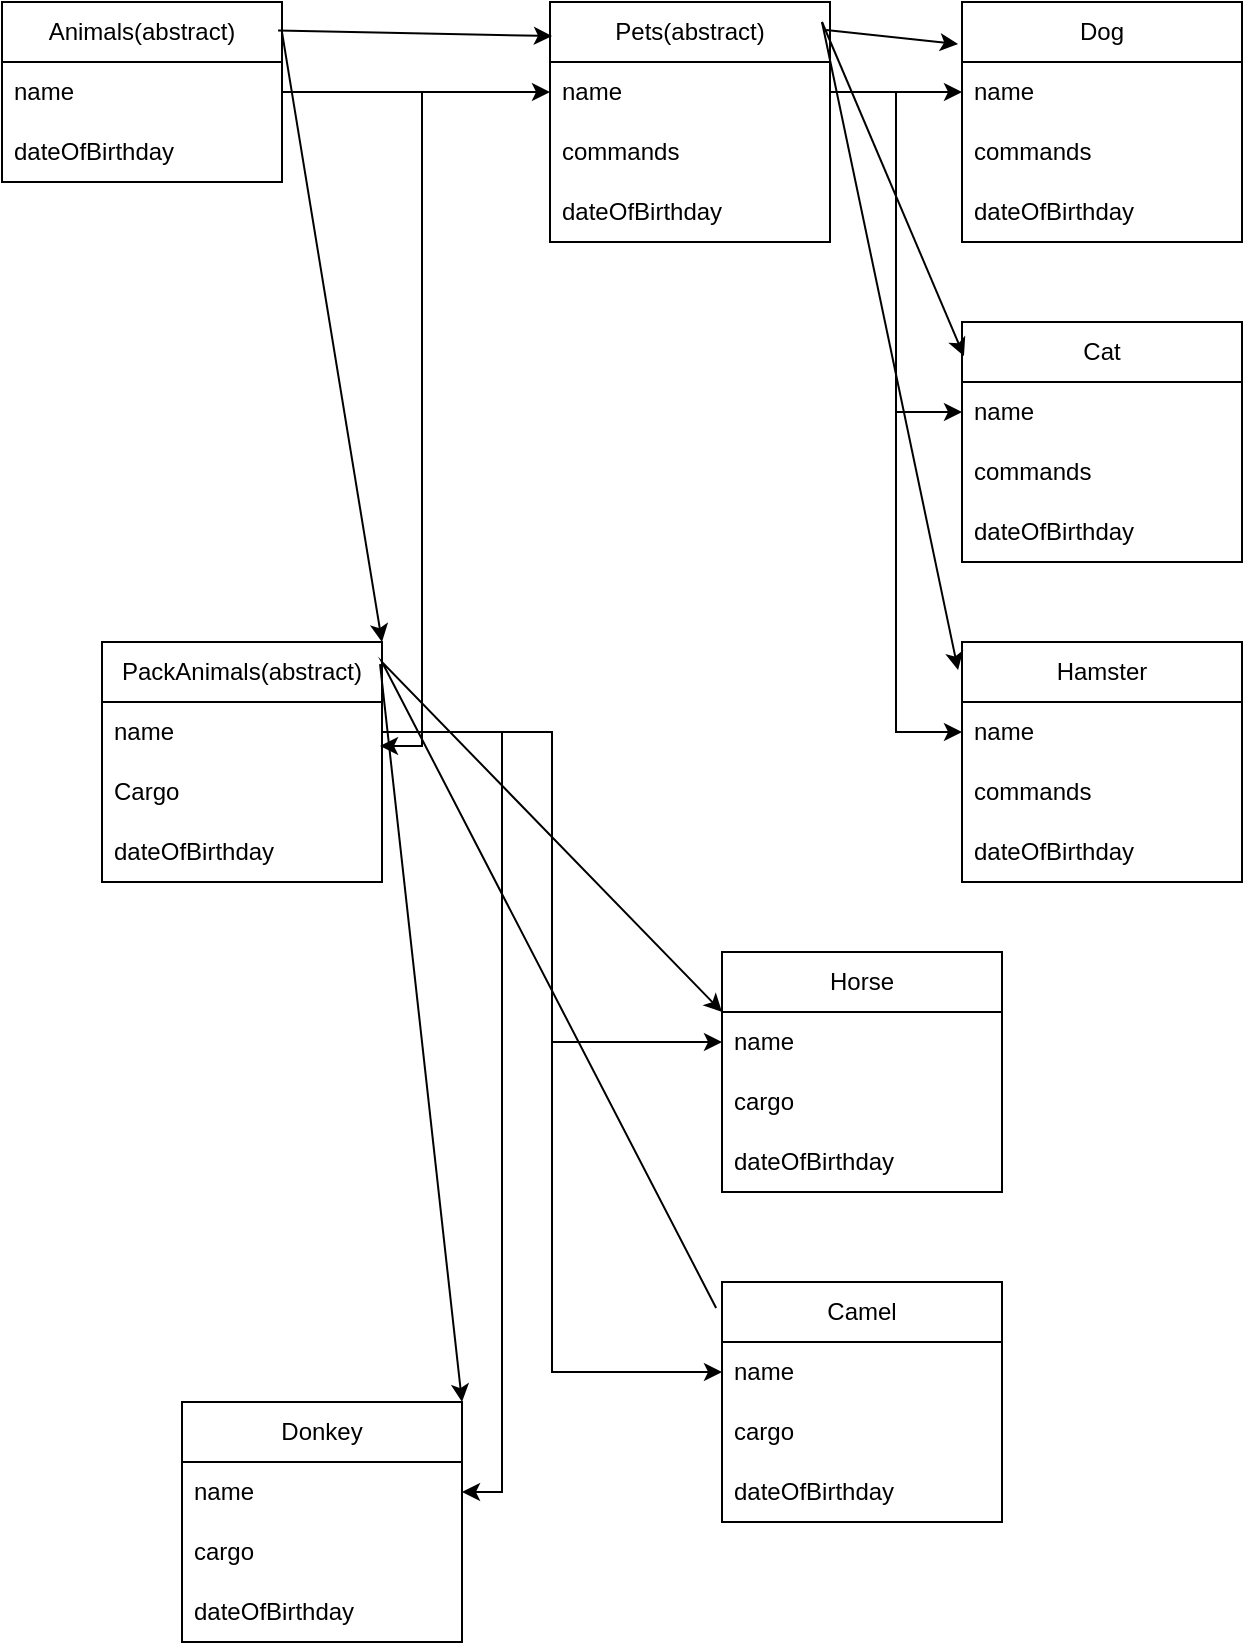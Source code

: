 <mxfile version="24.2.5" type="device">
  <diagram name="Страница — 1" id="hFZ13BAlS2-cvvxoZXJ-">
    <mxGraphModel dx="1098" dy="820" grid="1" gridSize="10" guides="1" tooltips="1" connect="1" arrows="1" fold="1" page="1" pageScale="1" pageWidth="827" pageHeight="1169" math="0" shadow="0">
      <root>
        <mxCell id="0" />
        <mxCell id="1" parent="0" />
        <mxCell id="b75WFdXAqPUG9nCN2YVo-1" value="Animals(abstract)" style="swimlane;fontStyle=0;childLayout=stackLayout;horizontal=1;startSize=30;horizontalStack=0;resizeParent=1;resizeParentMax=0;resizeLast=0;collapsible=1;marginBottom=0;whiteSpace=wrap;html=1;" parent="1" vertex="1">
          <mxGeometry y="80" width="140" height="90" as="geometry" />
        </mxCell>
        <mxCell id="b75WFdXAqPUG9nCN2YVo-2" value="name" style="text;strokeColor=none;fillColor=none;align=left;verticalAlign=middle;spacingLeft=4;spacingRight=4;overflow=hidden;points=[[0,0.5],[1,0.5]];portConstraint=eastwest;rotatable=0;whiteSpace=wrap;html=1;" parent="b75WFdXAqPUG9nCN2YVo-1" vertex="1">
          <mxGeometry y="30" width="140" height="30" as="geometry" />
        </mxCell>
        <mxCell id="b75WFdXAqPUG9nCN2YVo-4" value="dateOfBirthday" style="text;strokeColor=none;fillColor=none;align=left;verticalAlign=middle;spacingLeft=4;spacingRight=4;overflow=hidden;points=[[0,0.5],[1,0.5]];portConstraint=eastwest;rotatable=0;whiteSpace=wrap;html=1;" parent="b75WFdXAqPUG9nCN2YVo-1" vertex="1">
          <mxGeometry y="60" width="140" height="30" as="geometry" />
        </mxCell>
        <mxCell id="mDa_axFEhf2ypAa-FdgA-1" value="Pets(abstract)" style="swimlane;fontStyle=0;childLayout=stackLayout;horizontal=1;startSize=30;horizontalStack=0;resizeParent=1;resizeParentMax=0;resizeLast=0;collapsible=1;marginBottom=0;whiteSpace=wrap;html=1;" parent="1" vertex="1">
          <mxGeometry x="274" y="80" width="140" height="120" as="geometry" />
        </mxCell>
        <mxCell id="mDa_axFEhf2ypAa-FdgA-2" value="name" style="text;strokeColor=none;fillColor=none;align=left;verticalAlign=middle;spacingLeft=4;spacingRight=4;overflow=hidden;points=[[0,0.5],[1,0.5]];portConstraint=eastwest;rotatable=0;whiteSpace=wrap;html=1;" parent="mDa_axFEhf2ypAa-FdgA-1" vertex="1">
          <mxGeometry y="30" width="140" height="30" as="geometry" />
        </mxCell>
        <mxCell id="mDa_axFEhf2ypAa-FdgA-3" value="commands" style="text;strokeColor=none;fillColor=none;align=left;verticalAlign=middle;spacingLeft=4;spacingRight=4;overflow=hidden;points=[[0,0.5],[1,0.5]];portConstraint=eastwest;rotatable=0;whiteSpace=wrap;html=1;" parent="mDa_axFEhf2ypAa-FdgA-1" vertex="1">
          <mxGeometry y="60" width="140" height="30" as="geometry" />
        </mxCell>
        <mxCell id="mDa_axFEhf2ypAa-FdgA-4" value="dateOfBirthday" style="text;strokeColor=none;fillColor=none;align=left;verticalAlign=middle;spacingLeft=4;spacingRight=4;overflow=hidden;points=[[0,0.5],[1,0.5]];portConstraint=eastwest;rotatable=0;whiteSpace=wrap;html=1;" parent="mDa_axFEhf2ypAa-FdgA-1" vertex="1">
          <mxGeometry y="90" width="140" height="30" as="geometry" />
        </mxCell>
        <mxCell id="mDa_axFEhf2ypAa-FdgA-5" value="PackAnimals(abstract)" style="swimlane;fontStyle=0;childLayout=stackLayout;horizontal=1;startSize=30;horizontalStack=0;resizeParent=1;resizeParentMax=0;resizeLast=0;collapsible=1;marginBottom=0;whiteSpace=wrap;html=1;" parent="1" vertex="1">
          <mxGeometry x="50" y="400" width="140" height="120" as="geometry" />
        </mxCell>
        <mxCell id="mDa_axFEhf2ypAa-FdgA-6" value="name" style="text;strokeColor=none;fillColor=none;align=left;verticalAlign=middle;spacingLeft=4;spacingRight=4;overflow=hidden;points=[[0,0.5],[1,0.5]];portConstraint=eastwest;rotatable=0;whiteSpace=wrap;html=1;" parent="mDa_axFEhf2ypAa-FdgA-5" vertex="1">
          <mxGeometry y="30" width="140" height="30" as="geometry" />
        </mxCell>
        <mxCell id="YbVy3FHTevOyGp52o6K2-1" value="Cargo" style="text;strokeColor=none;fillColor=none;align=left;verticalAlign=middle;spacingLeft=4;spacingRight=4;overflow=hidden;points=[[0,0.5],[1,0.5]];portConstraint=eastwest;rotatable=0;whiteSpace=wrap;html=1;" vertex="1" parent="mDa_axFEhf2ypAa-FdgA-5">
          <mxGeometry y="60" width="140" height="30" as="geometry" />
        </mxCell>
        <mxCell id="YbVy3FHTevOyGp52o6K2-2" value="dateOfBirthday" style="text;strokeColor=none;fillColor=none;align=left;verticalAlign=middle;spacingLeft=4;spacingRight=4;overflow=hidden;points=[[0,0.5],[1,0.5]];portConstraint=eastwest;rotatable=0;whiteSpace=wrap;html=1;" vertex="1" parent="mDa_axFEhf2ypAa-FdgA-5">
          <mxGeometry y="90" width="140" height="30" as="geometry" />
        </mxCell>
        <mxCell id="mDa_axFEhf2ypAa-FdgA-9" value="Dog" style="swimlane;fontStyle=0;childLayout=stackLayout;horizontal=1;startSize=30;horizontalStack=0;resizeParent=1;resizeParentMax=0;resizeLast=0;collapsible=1;marginBottom=0;whiteSpace=wrap;html=1;" parent="1" vertex="1">
          <mxGeometry x="480" y="80" width="140" height="120" as="geometry" />
        </mxCell>
        <mxCell id="mDa_axFEhf2ypAa-FdgA-10" value="name" style="text;strokeColor=none;fillColor=none;align=left;verticalAlign=middle;spacingLeft=4;spacingRight=4;overflow=hidden;points=[[0,0.5],[1,0.5]];portConstraint=eastwest;rotatable=0;whiteSpace=wrap;html=1;" parent="mDa_axFEhf2ypAa-FdgA-9" vertex="1">
          <mxGeometry y="30" width="140" height="30" as="geometry" />
        </mxCell>
        <mxCell id="mDa_axFEhf2ypAa-FdgA-11" value="commands" style="text;strokeColor=none;fillColor=none;align=left;verticalAlign=middle;spacingLeft=4;spacingRight=4;overflow=hidden;points=[[0,0.5],[1,0.5]];portConstraint=eastwest;rotatable=0;whiteSpace=wrap;html=1;" parent="mDa_axFEhf2ypAa-FdgA-9" vertex="1">
          <mxGeometry y="60" width="140" height="30" as="geometry" />
        </mxCell>
        <mxCell id="mDa_axFEhf2ypAa-FdgA-12" value="dateOfBirthday" style="text;strokeColor=none;fillColor=none;align=left;verticalAlign=middle;spacingLeft=4;spacingRight=4;overflow=hidden;points=[[0,0.5],[1,0.5]];portConstraint=eastwest;rotatable=0;whiteSpace=wrap;html=1;" parent="mDa_axFEhf2ypAa-FdgA-9" vertex="1">
          <mxGeometry y="90" width="140" height="30" as="geometry" />
        </mxCell>
        <mxCell id="mDa_axFEhf2ypAa-FdgA-13" value="Cat" style="swimlane;fontStyle=0;childLayout=stackLayout;horizontal=1;startSize=30;horizontalStack=0;resizeParent=1;resizeParentMax=0;resizeLast=0;collapsible=1;marginBottom=0;whiteSpace=wrap;html=1;" parent="1" vertex="1">
          <mxGeometry x="480" y="240" width="140" height="120" as="geometry" />
        </mxCell>
        <mxCell id="mDa_axFEhf2ypAa-FdgA-14" value="name" style="text;strokeColor=none;fillColor=none;align=left;verticalAlign=middle;spacingLeft=4;spacingRight=4;overflow=hidden;points=[[0,0.5],[1,0.5]];portConstraint=eastwest;rotatable=0;whiteSpace=wrap;html=1;" parent="mDa_axFEhf2ypAa-FdgA-13" vertex="1">
          <mxGeometry y="30" width="140" height="30" as="geometry" />
        </mxCell>
        <mxCell id="mDa_axFEhf2ypAa-FdgA-15" value="commands" style="text;strokeColor=none;fillColor=none;align=left;verticalAlign=middle;spacingLeft=4;spacingRight=4;overflow=hidden;points=[[0,0.5],[1,0.5]];portConstraint=eastwest;rotatable=0;whiteSpace=wrap;html=1;" parent="mDa_axFEhf2ypAa-FdgA-13" vertex="1">
          <mxGeometry y="60" width="140" height="30" as="geometry" />
        </mxCell>
        <mxCell id="mDa_axFEhf2ypAa-FdgA-16" value="dateOfBirthday" style="text;strokeColor=none;fillColor=none;align=left;verticalAlign=middle;spacingLeft=4;spacingRight=4;overflow=hidden;points=[[0,0.5],[1,0.5]];portConstraint=eastwest;rotatable=0;whiteSpace=wrap;html=1;" parent="mDa_axFEhf2ypAa-FdgA-13" vertex="1">
          <mxGeometry y="90" width="140" height="30" as="geometry" />
        </mxCell>
        <mxCell id="mDa_axFEhf2ypAa-FdgA-17" value="Hamster" style="swimlane;fontStyle=0;childLayout=stackLayout;horizontal=1;startSize=30;horizontalStack=0;resizeParent=1;resizeParentMax=0;resizeLast=0;collapsible=1;marginBottom=0;whiteSpace=wrap;html=1;" parent="1" vertex="1">
          <mxGeometry x="480" y="400" width="140" height="120" as="geometry" />
        </mxCell>
        <mxCell id="mDa_axFEhf2ypAa-FdgA-18" value="name" style="text;strokeColor=none;fillColor=none;align=left;verticalAlign=middle;spacingLeft=4;spacingRight=4;overflow=hidden;points=[[0,0.5],[1,0.5]];portConstraint=eastwest;rotatable=0;whiteSpace=wrap;html=1;" parent="mDa_axFEhf2ypAa-FdgA-17" vertex="1">
          <mxGeometry y="30" width="140" height="30" as="geometry" />
        </mxCell>
        <mxCell id="mDa_axFEhf2ypAa-FdgA-19" value="commands" style="text;strokeColor=none;fillColor=none;align=left;verticalAlign=middle;spacingLeft=4;spacingRight=4;overflow=hidden;points=[[0,0.5],[1,0.5]];portConstraint=eastwest;rotatable=0;whiteSpace=wrap;html=1;" parent="mDa_axFEhf2ypAa-FdgA-17" vertex="1">
          <mxGeometry y="60" width="140" height="30" as="geometry" />
        </mxCell>
        <mxCell id="mDa_axFEhf2ypAa-FdgA-20" value="dateOfBirthday" style="text;strokeColor=none;fillColor=none;align=left;verticalAlign=middle;spacingLeft=4;spacingRight=4;overflow=hidden;points=[[0,0.5],[1,0.5]];portConstraint=eastwest;rotatable=0;whiteSpace=wrap;html=1;" parent="mDa_axFEhf2ypAa-FdgA-17" vertex="1">
          <mxGeometry y="90" width="140" height="30" as="geometry" />
        </mxCell>
        <mxCell id="mDa_axFEhf2ypAa-FdgA-21" value="Horse" style="swimlane;fontStyle=0;childLayout=stackLayout;horizontal=1;startSize=30;horizontalStack=0;resizeParent=1;resizeParentMax=0;resizeLast=0;collapsible=1;marginBottom=0;whiteSpace=wrap;html=1;" parent="1" vertex="1">
          <mxGeometry x="360" y="555" width="140" height="120" as="geometry" />
        </mxCell>
        <mxCell id="mDa_axFEhf2ypAa-FdgA-22" value="name" style="text;strokeColor=none;fillColor=none;align=left;verticalAlign=middle;spacingLeft=4;spacingRight=4;overflow=hidden;points=[[0,0.5],[1,0.5]];portConstraint=eastwest;rotatable=0;whiteSpace=wrap;html=1;" parent="mDa_axFEhf2ypAa-FdgA-21" vertex="1">
          <mxGeometry y="30" width="140" height="30" as="geometry" />
        </mxCell>
        <mxCell id="mDa_axFEhf2ypAa-FdgA-23" value="cargo" style="text;strokeColor=none;fillColor=none;align=left;verticalAlign=middle;spacingLeft=4;spacingRight=4;overflow=hidden;points=[[0,0.5],[1,0.5]];portConstraint=eastwest;rotatable=0;whiteSpace=wrap;html=1;" parent="mDa_axFEhf2ypAa-FdgA-21" vertex="1">
          <mxGeometry y="60" width="140" height="30" as="geometry" />
        </mxCell>
        <mxCell id="mDa_axFEhf2ypAa-FdgA-24" value="dateOfBirthday" style="text;strokeColor=none;fillColor=none;align=left;verticalAlign=middle;spacingLeft=4;spacingRight=4;overflow=hidden;points=[[0,0.5],[1,0.5]];portConstraint=eastwest;rotatable=0;whiteSpace=wrap;html=1;" parent="mDa_axFEhf2ypAa-FdgA-21" vertex="1">
          <mxGeometry y="90" width="140" height="30" as="geometry" />
        </mxCell>
        <mxCell id="mDa_axFEhf2ypAa-FdgA-25" value="Camel" style="swimlane;fontStyle=0;childLayout=stackLayout;horizontal=1;startSize=30;horizontalStack=0;resizeParent=1;resizeParentMax=0;resizeLast=0;collapsible=1;marginBottom=0;whiteSpace=wrap;html=1;" parent="1" vertex="1">
          <mxGeometry x="360" y="720" width="140" height="120" as="geometry" />
        </mxCell>
        <mxCell id="mDa_axFEhf2ypAa-FdgA-26" value="name" style="text;strokeColor=none;fillColor=none;align=left;verticalAlign=middle;spacingLeft=4;spacingRight=4;overflow=hidden;points=[[0,0.5],[1,0.5]];portConstraint=eastwest;rotatable=0;whiteSpace=wrap;html=1;" parent="mDa_axFEhf2ypAa-FdgA-25" vertex="1">
          <mxGeometry y="30" width="140" height="30" as="geometry" />
        </mxCell>
        <mxCell id="mDa_axFEhf2ypAa-FdgA-27" value="cargo" style="text;strokeColor=none;fillColor=none;align=left;verticalAlign=middle;spacingLeft=4;spacingRight=4;overflow=hidden;points=[[0,0.5],[1,0.5]];portConstraint=eastwest;rotatable=0;whiteSpace=wrap;html=1;" parent="mDa_axFEhf2ypAa-FdgA-25" vertex="1">
          <mxGeometry y="60" width="140" height="30" as="geometry" />
        </mxCell>
        <mxCell id="mDa_axFEhf2ypAa-FdgA-28" value="dateOfBirthday" style="text;strokeColor=none;fillColor=none;align=left;verticalAlign=middle;spacingLeft=4;spacingRight=4;overflow=hidden;points=[[0,0.5],[1,0.5]];portConstraint=eastwest;rotatable=0;whiteSpace=wrap;html=1;" parent="mDa_axFEhf2ypAa-FdgA-25" vertex="1">
          <mxGeometry y="90" width="140" height="30" as="geometry" />
        </mxCell>
        <mxCell id="mDa_axFEhf2ypAa-FdgA-29" value="Donkey" style="swimlane;fontStyle=0;childLayout=stackLayout;horizontal=1;startSize=30;horizontalStack=0;resizeParent=1;resizeParentMax=0;resizeLast=0;collapsible=1;marginBottom=0;whiteSpace=wrap;html=1;" parent="1" vertex="1">
          <mxGeometry x="90" y="780" width="140" height="120" as="geometry" />
        </mxCell>
        <mxCell id="mDa_axFEhf2ypAa-FdgA-30" value="name" style="text;strokeColor=none;fillColor=none;align=left;verticalAlign=middle;spacingLeft=4;spacingRight=4;overflow=hidden;points=[[0,0.5],[1,0.5]];portConstraint=eastwest;rotatable=0;whiteSpace=wrap;html=1;" parent="mDa_axFEhf2ypAa-FdgA-29" vertex="1">
          <mxGeometry y="30" width="140" height="30" as="geometry" />
        </mxCell>
        <mxCell id="mDa_axFEhf2ypAa-FdgA-31" value="cargo" style="text;strokeColor=none;fillColor=none;align=left;verticalAlign=middle;spacingLeft=4;spacingRight=4;overflow=hidden;points=[[0,0.5],[1,0.5]];portConstraint=eastwest;rotatable=0;whiteSpace=wrap;html=1;" parent="mDa_axFEhf2ypAa-FdgA-29" vertex="1">
          <mxGeometry y="60" width="140" height="30" as="geometry" />
        </mxCell>
        <mxCell id="mDa_axFEhf2ypAa-FdgA-32" value="dateOfBirthday" style="text;strokeColor=none;fillColor=none;align=left;verticalAlign=middle;spacingLeft=4;spacingRight=4;overflow=hidden;points=[[0,0.5],[1,0.5]];portConstraint=eastwest;rotatable=0;whiteSpace=wrap;html=1;" parent="mDa_axFEhf2ypAa-FdgA-29" vertex="1">
          <mxGeometry y="90" width="140" height="30" as="geometry" />
        </mxCell>
        <mxCell id="mDa_axFEhf2ypAa-FdgA-33" value="" style="endArrow=classic;html=1;rounded=0;exitX=0.986;exitY=0.158;exitDx=0;exitDy=0;exitPerimeter=0;entryX=0.007;entryY=0.142;entryDx=0;entryDy=0;entryPerimeter=0;" parent="1" source="b75WFdXAqPUG9nCN2YVo-1" target="mDa_axFEhf2ypAa-FdgA-1" edge="1">
          <mxGeometry width="50" height="50" relative="1" as="geometry">
            <mxPoint x="160" y="170" as="sourcePoint" />
            <mxPoint x="270" y="99" as="targetPoint" />
          </mxGeometry>
        </mxCell>
        <mxCell id="mDa_axFEhf2ypAa-FdgA-34" value="" style="endArrow=classic;html=1;rounded=0;exitX=0.986;exitY=0.117;exitDx=0;exitDy=0;exitPerimeter=0;entryX=-0.014;entryY=0.175;entryDx=0;entryDy=0;entryPerimeter=0;" parent="1" source="mDa_axFEhf2ypAa-FdgA-1" target="mDa_axFEhf2ypAa-FdgA-9" edge="1">
          <mxGeometry width="50" height="50" relative="1" as="geometry">
            <mxPoint x="420" y="190" as="sourcePoint" />
            <mxPoint x="470" y="140" as="targetPoint" />
          </mxGeometry>
        </mxCell>
        <mxCell id="mDa_axFEhf2ypAa-FdgA-35" value="" style="endArrow=classic;html=1;rounded=0;entryX=-0.014;entryY=0.117;entryDx=0;entryDy=0;entryPerimeter=0;" parent="1" target="mDa_axFEhf2ypAa-FdgA-17" edge="1">
          <mxGeometry width="50" height="50" relative="1" as="geometry">
            <mxPoint x="410" y="90" as="sourcePoint" />
            <mxPoint x="440" y="340" as="targetPoint" />
          </mxGeometry>
        </mxCell>
        <mxCell id="mDa_axFEhf2ypAa-FdgA-36" value="" style="endArrow=classic;html=1;rounded=0;entryX=0.007;entryY=0.142;entryDx=0;entryDy=0;entryPerimeter=0;" parent="1" target="mDa_axFEhf2ypAa-FdgA-13" edge="1">
          <mxGeometry width="50" height="50" relative="1" as="geometry">
            <mxPoint x="410" y="90" as="sourcePoint" />
            <mxPoint x="480" y="250" as="targetPoint" />
          </mxGeometry>
        </mxCell>
        <mxCell id="mDa_axFEhf2ypAa-FdgA-37" value="" style="endArrow=classic;html=1;rounded=0;exitX=1;exitY=0.167;exitDx=0;exitDy=0;exitPerimeter=0;entryX=1;entryY=0;entryDx=0;entryDy=0;" parent="1" source="b75WFdXAqPUG9nCN2YVo-1" target="mDa_axFEhf2ypAa-FdgA-5" edge="1">
          <mxGeometry width="50" height="50" relative="1" as="geometry">
            <mxPoint x="390" y="390" as="sourcePoint" />
            <mxPoint x="440" y="340" as="targetPoint" />
          </mxGeometry>
        </mxCell>
        <mxCell id="mDa_axFEhf2ypAa-FdgA-38" value="" style="endArrow=classic;html=1;rounded=0;entryX=0;entryY=0.25;entryDx=0;entryDy=0;exitX=-0.021;exitY=0.108;exitDx=0;exitDy=0;exitPerimeter=0;" parent="1" source="mDa_axFEhf2ypAa-FdgA-25" target="mDa_axFEhf2ypAa-FdgA-21" edge="1">
          <mxGeometry width="50" height="50" relative="1" as="geometry">
            <mxPoint x="390" y="630" as="sourcePoint" />
            <mxPoint x="440" y="580" as="targetPoint" />
            <Array as="points">
              <mxPoint x="190" y="410" />
            </Array>
          </mxGeometry>
        </mxCell>
        <mxCell id="mDa_axFEhf2ypAa-FdgA-39" value="" style="endArrow=classic;html=1;rounded=0;entryX=1;entryY=0;entryDx=0;entryDy=0;exitX=0.993;exitY=0.092;exitDx=0;exitDy=0;exitPerimeter=0;" parent="1" source="mDa_axFEhf2ypAa-FdgA-5" target="mDa_axFEhf2ypAa-FdgA-29" edge="1">
          <mxGeometry width="50" height="50" relative="1" as="geometry">
            <mxPoint x="160" y="600" as="sourcePoint" />
            <mxPoint x="440" y="580" as="targetPoint" />
          </mxGeometry>
        </mxCell>
        <mxCell id="mDa_axFEhf2ypAa-FdgA-41" style="edgeStyle=orthogonalEdgeStyle;rounded=0;orthogonalLoop=1;jettySize=auto;html=1;" parent="1" source="b75WFdXAqPUG9nCN2YVo-2" target="mDa_axFEhf2ypAa-FdgA-2" edge="1">
          <mxGeometry relative="1" as="geometry" />
        </mxCell>
        <mxCell id="mDa_axFEhf2ypAa-FdgA-42" style="edgeStyle=orthogonalEdgeStyle;rounded=0;orthogonalLoop=1;jettySize=auto;html=1;entryX=0;entryY=0.5;entryDx=0;entryDy=0;" parent="1" source="mDa_axFEhf2ypAa-FdgA-2" target="mDa_axFEhf2ypAa-FdgA-10" edge="1">
          <mxGeometry relative="1" as="geometry" />
        </mxCell>
        <mxCell id="mDa_axFEhf2ypAa-FdgA-43" style="edgeStyle=orthogonalEdgeStyle;rounded=0;orthogonalLoop=1;jettySize=auto;html=1;entryX=0;entryY=0.5;entryDx=0;entryDy=0;" parent="1" source="mDa_axFEhf2ypAa-FdgA-2" target="mDa_axFEhf2ypAa-FdgA-14" edge="1">
          <mxGeometry relative="1" as="geometry" />
        </mxCell>
        <mxCell id="mDa_axFEhf2ypAa-FdgA-44" style="edgeStyle=orthogonalEdgeStyle;rounded=0;orthogonalLoop=1;jettySize=auto;html=1;entryX=0;entryY=0.5;entryDx=0;entryDy=0;" parent="1" source="mDa_axFEhf2ypAa-FdgA-2" target="mDa_axFEhf2ypAa-FdgA-18" edge="1">
          <mxGeometry relative="1" as="geometry" />
        </mxCell>
        <mxCell id="mDa_axFEhf2ypAa-FdgA-45" style="edgeStyle=orthogonalEdgeStyle;rounded=0;orthogonalLoop=1;jettySize=auto;html=1;entryX=0.993;entryY=0.733;entryDx=0;entryDy=0;entryPerimeter=0;" parent="1" source="b75WFdXAqPUG9nCN2YVo-2" target="mDa_axFEhf2ypAa-FdgA-6" edge="1">
          <mxGeometry relative="1" as="geometry" />
        </mxCell>
        <mxCell id="mDa_axFEhf2ypAa-FdgA-46" style="edgeStyle=orthogonalEdgeStyle;rounded=0;orthogonalLoop=1;jettySize=auto;html=1;" parent="1" source="mDa_axFEhf2ypAa-FdgA-6" target="mDa_axFEhf2ypAa-FdgA-22" edge="1">
          <mxGeometry relative="1" as="geometry" />
        </mxCell>
        <mxCell id="mDa_axFEhf2ypAa-FdgA-47" style="edgeStyle=orthogonalEdgeStyle;rounded=0;orthogonalLoop=1;jettySize=auto;html=1;" parent="1" source="mDa_axFEhf2ypAa-FdgA-6" target="mDa_axFEhf2ypAa-FdgA-26" edge="1">
          <mxGeometry relative="1" as="geometry" />
        </mxCell>
        <mxCell id="mDa_axFEhf2ypAa-FdgA-48" style="edgeStyle=orthogonalEdgeStyle;rounded=0;orthogonalLoop=1;jettySize=auto;html=1;entryX=1;entryY=0.5;entryDx=0;entryDy=0;" parent="1" source="mDa_axFEhf2ypAa-FdgA-6" target="mDa_axFEhf2ypAa-FdgA-30" edge="1">
          <mxGeometry relative="1" as="geometry" />
        </mxCell>
      </root>
    </mxGraphModel>
  </diagram>
</mxfile>
